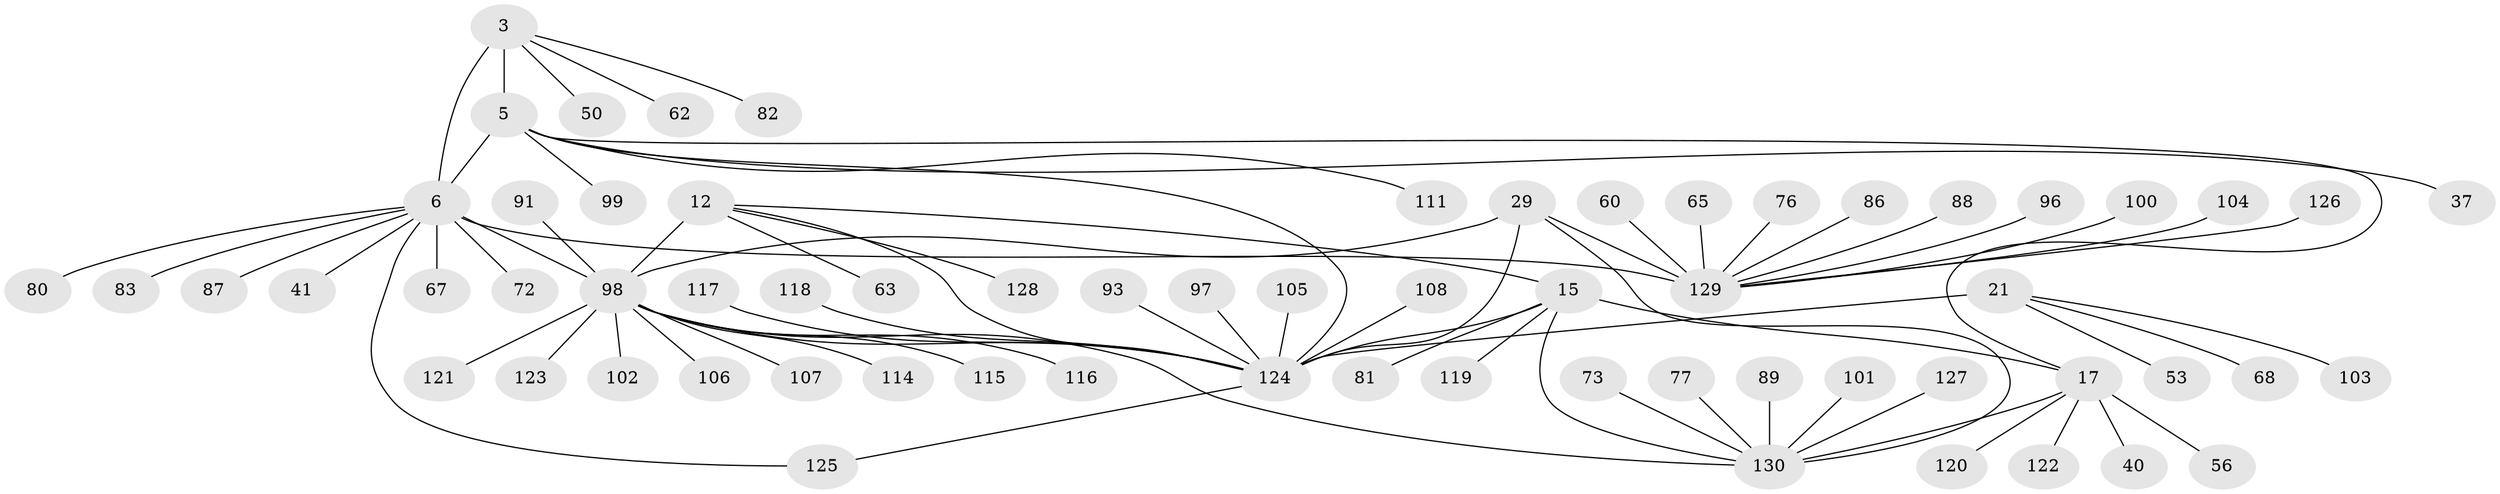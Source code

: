 // original degree distribution, {7: 0.06153846153846154, 8: 0.023076923076923078, 6: 0.03076923076923077, 9: 0.023076923076923078, 11: 0.03076923076923077, 10: 0.03076923076923077, 12: 0.015384615384615385, 5: 0.007692307692307693, 13: 0.007692307692307693, 1: 0.6307692307692307, 2: 0.11538461538461539, 4: 0.015384615384615385, 3: 0.007692307692307693}
// Generated by graph-tools (version 1.1) at 2025/54/03/09/25 04:54:50]
// undirected, 65 vertices, 75 edges
graph export_dot {
graph [start="1"]
  node [color=gray90,style=filled];
  3 [super="+1"];
  5 [super="+2"];
  6 [super="+4"];
  12 [super="+8"];
  15 [super="+14"];
  17 [super="+13"];
  21 [super="+19"];
  29 [super="+26"];
  37;
  40;
  41;
  50;
  53;
  56;
  60 [super="+51"];
  62;
  63;
  65 [super="+44"];
  67;
  68;
  72;
  73;
  76;
  77;
  80;
  81 [super="+74"];
  82;
  83;
  86;
  87 [super="+78"];
  88;
  89;
  91;
  93;
  96;
  97;
  98 [super="+90"];
  99;
  100 [super="+69"];
  101;
  102;
  103;
  104;
  105 [super="+94"];
  106;
  107;
  108;
  111;
  114;
  115;
  116;
  117;
  118 [super="+95"];
  119;
  120;
  121;
  122;
  123;
  124 [super="+24+31+43+113+48+59+70+84+85+92"];
  125;
  126 [super="+110"];
  127 [super="+112"];
  128;
  129 [super="+30+36+38+39+47+52+57"];
  130 [super="+64"];
  3 -- 5 [weight=4];
  3 -- 6 [weight=4];
  3 -- 82;
  3 -- 50;
  3 -- 62;
  5 -- 6 [weight=4];
  5 -- 37;
  5 -- 124 [weight=2];
  5 -- 17;
  5 -- 99;
  5 -- 111;
  6 -- 41;
  6 -- 80;
  6 -- 83;
  6 -- 67;
  6 -- 72;
  6 -- 125;
  6 -- 87;
  6 -- 129;
  6 -- 98 [weight=2];
  12 -- 128;
  12 -- 15;
  12 -- 63;
  12 -- 124;
  12 -- 98 [weight=9];
  15 -- 17 [weight=4];
  15 -- 119;
  15 -- 81;
  15 -- 124;
  15 -- 130 [weight=4];
  17 -- 40;
  17 -- 56;
  17 -- 122;
  17 -- 120;
  17 -- 130 [weight=4];
  21 -- 68;
  21 -- 103;
  21 -- 53;
  21 -- 124 [weight=8];
  29 -- 124;
  29 -- 129 [weight=8];
  29 -- 130;
  29 -- 98;
  60 -- 129;
  65 -- 129;
  73 -- 130;
  76 -- 129;
  77 -- 130;
  86 -- 129;
  88 -- 129;
  89 -- 130;
  91 -- 98;
  93 -- 124;
  96 -- 129;
  97 -- 124;
  98 -- 130;
  98 -- 102;
  98 -- 106;
  98 -- 107;
  98 -- 114;
  98 -- 115;
  98 -- 116;
  98 -- 121;
  98 -- 123;
  98 -- 124;
  100 -- 129;
  101 -- 130;
  104 -- 129;
  105 -- 124;
  108 -- 124;
  117 -- 124;
  118 -- 124;
  124 -- 125;
  126 -- 129;
  127 -- 130;
}
